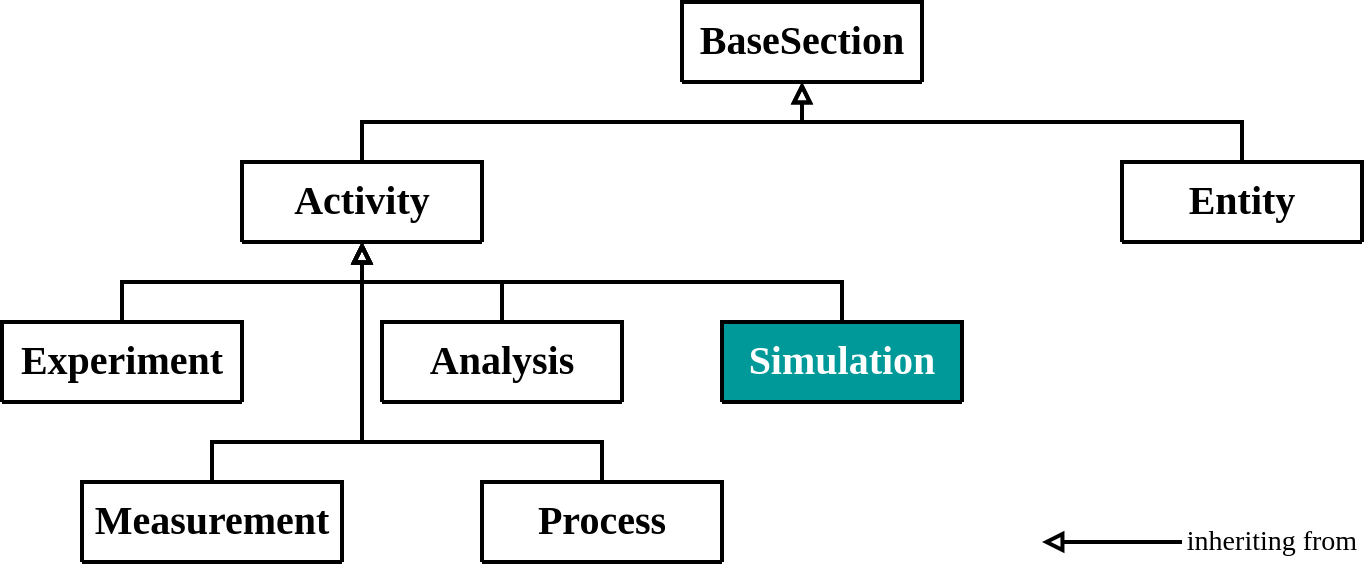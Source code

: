 <mxfile version="24.0.4" type="device">
  <diagram name="Page-1" id="Mv72YUwYb0mtkW0FlEv9">
    <mxGraphModel dx="1313" dy="769" grid="1" gridSize="10" guides="1" tooltips="1" connect="1" arrows="1" fold="1" page="1" pageScale="1" pageWidth="850" pageHeight="1100" math="0" shadow="0">
      <root>
        <mxCell id="0" />
        <mxCell id="1" parent="0" />
        <mxCell id="iAEeZ9S-SYxDuShbFOno-1" value="&lt;font style=&quot;font-size: 20px;&quot;&gt;BaseSection&lt;/font&gt;" style="swimlane;fontStyle=1;align=center;verticalAlign=top;childLayout=stackLayout;horizontal=1;startSize=40;horizontalStack=0;resizeParent=1;resizeParentMax=0;resizeLast=0;collapsible=1;marginBottom=0;whiteSpace=wrap;html=1;fontFamily=Titillium Web;strokeWidth=2;" parent="1" vertex="1" collapsed="1">
          <mxGeometry x="380" y="80" width="120" height="40" as="geometry">
            <mxRectangle x="170" y="110" width="170" height="48" as="alternateBounds" />
          </mxGeometry>
        </mxCell>
        <mxCell id="iAEeZ9S-SYxDuShbFOno-3" value="" style="line;strokeWidth=2;fillColor=none;align=left;verticalAlign=middle;spacingTop=-1;spacingLeft=3;spacingRight=3;rotatable=0;labelPosition=right;points=[];portConstraint=eastwest;strokeColor=inherit;fontFamily=Titillium Web;" parent="iAEeZ9S-SYxDuShbFOno-1" vertex="1">
          <mxGeometry y="40" width="170" height="8" as="geometry" />
        </mxCell>
        <mxCell id="iAEeZ9S-SYxDuShbFOno-30" style="edgeStyle=orthogonalEdgeStyle;rounded=0;orthogonalLoop=1;jettySize=auto;html=1;exitX=0.5;exitY=0;exitDx=0;exitDy=0;strokeWidth=2;endArrow=block;endFill=0;" parent="1" source="iAEeZ9S-SYxDuShbFOno-9" target="iAEeZ9S-SYxDuShbFOno-1" edge="1">
          <mxGeometry relative="1" as="geometry" />
        </mxCell>
        <mxCell id="iAEeZ9S-SYxDuShbFOno-9" value="&lt;font style=&quot;font-size: 20px;&quot;&gt;Activity&lt;/font&gt;" style="swimlane;fontStyle=1;align=center;verticalAlign=top;childLayout=stackLayout;horizontal=1;startSize=40;horizontalStack=0;resizeParent=1;resizeParentMax=0;resizeLast=0;collapsible=1;marginBottom=0;whiteSpace=wrap;html=1;fontFamily=Titillium Web;strokeWidth=2;" parent="1" vertex="1" collapsed="1">
          <mxGeometry x="160" y="160" width="120" height="40" as="geometry">
            <mxRectangle x="170" y="110" width="170" height="48" as="alternateBounds" />
          </mxGeometry>
        </mxCell>
        <mxCell id="iAEeZ9S-SYxDuShbFOno-10" value="" style="line;strokeWidth=2;fillColor=none;align=left;verticalAlign=middle;spacingTop=-1;spacingLeft=3;spacingRight=3;rotatable=0;labelPosition=right;points=[];portConstraint=eastwest;strokeColor=inherit;fontFamily=Titillium Web;" parent="iAEeZ9S-SYxDuShbFOno-9" vertex="1">
          <mxGeometry y="40" width="170" height="8" as="geometry" />
        </mxCell>
        <mxCell id="iAEeZ9S-SYxDuShbFOno-29" style="edgeStyle=orthogonalEdgeStyle;rounded=0;orthogonalLoop=1;jettySize=auto;html=1;exitX=0.5;exitY=0;exitDx=0;exitDy=0;strokeWidth=2;endArrow=block;endFill=0;" parent="1" source="iAEeZ9S-SYxDuShbFOno-11" target="iAEeZ9S-SYxDuShbFOno-1" edge="1">
          <mxGeometry relative="1" as="geometry" />
        </mxCell>
        <mxCell id="iAEeZ9S-SYxDuShbFOno-11" value="&lt;font style=&quot;font-size: 20px;&quot;&gt;Entity&lt;/font&gt;" style="swimlane;fontStyle=1;align=center;verticalAlign=top;childLayout=stackLayout;horizontal=1;startSize=40;horizontalStack=0;resizeParent=1;resizeParentMax=0;resizeLast=0;collapsible=1;marginBottom=0;whiteSpace=wrap;html=1;fontFamily=Titillium Web;strokeWidth=2;" parent="1" vertex="1" collapsed="1">
          <mxGeometry x="600" y="160" width="120" height="40" as="geometry">
            <mxRectangle x="170" y="110" width="170" height="48" as="alternateBounds" />
          </mxGeometry>
        </mxCell>
        <mxCell id="iAEeZ9S-SYxDuShbFOno-12" value="" style="line;strokeWidth=2;fillColor=none;align=left;verticalAlign=middle;spacingTop=-1;spacingLeft=3;spacingRight=3;rotatable=0;labelPosition=right;points=[];portConstraint=eastwest;strokeColor=inherit;fontFamily=Titillium Web;" parent="iAEeZ9S-SYxDuShbFOno-11" vertex="1">
          <mxGeometry y="40" width="170" height="8" as="geometry" />
        </mxCell>
        <mxCell id="iAEeZ9S-SYxDuShbFOno-24" style="edgeStyle=orthogonalEdgeStyle;rounded=0;orthogonalLoop=1;jettySize=auto;html=1;exitX=0.5;exitY=0;exitDx=0;exitDy=0;entryX=0.5;entryY=1;entryDx=0;entryDy=0;strokeWidth=2;endArrow=block;endFill=0;" parent="1" source="iAEeZ9S-SYxDuShbFOno-13" target="iAEeZ9S-SYxDuShbFOno-9" edge="1">
          <mxGeometry relative="1" as="geometry" />
        </mxCell>
        <mxCell id="iAEeZ9S-SYxDuShbFOno-13" value="&lt;font style=&quot;font-size: 20px;&quot;&gt;Experiment&lt;/font&gt;" style="swimlane;fontStyle=1;align=center;verticalAlign=top;childLayout=stackLayout;horizontal=1;startSize=40;horizontalStack=0;resizeParent=1;resizeParentMax=0;resizeLast=0;collapsible=1;marginBottom=0;whiteSpace=wrap;html=1;fontFamily=Titillium Web;strokeWidth=2;" parent="1" vertex="1" collapsed="1">
          <mxGeometry x="40" y="240" width="120" height="40" as="geometry">
            <mxRectangle x="170" y="110" width="170" height="48" as="alternateBounds" />
          </mxGeometry>
        </mxCell>
        <mxCell id="iAEeZ9S-SYxDuShbFOno-14" value="" style="line;strokeWidth=2;fillColor=none;align=left;verticalAlign=middle;spacingTop=-1;spacingLeft=3;spacingRight=3;rotatable=0;labelPosition=right;points=[];portConstraint=eastwest;strokeColor=inherit;fontFamily=Titillium Web;" parent="iAEeZ9S-SYxDuShbFOno-13" vertex="1">
          <mxGeometry y="40" width="170" height="8" as="geometry" />
        </mxCell>
        <mxCell id="iAEeZ9S-SYxDuShbFOno-26" style="edgeStyle=orthogonalEdgeStyle;rounded=0;orthogonalLoop=1;jettySize=auto;html=1;exitX=0.5;exitY=0;exitDx=0;exitDy=0;strokeWidth=2;endArrow=block;endFill=0;" parent="1" source="iAEeZ9S-SYxDuShbFOno-15" target="iAEeZ9S-SYxDuShbFOno-9" edge="1">
          <mxGeometry relative="1" as="geometry">
            <Array as="points">
              <mxPoint x="145" y="300" />
              <mxPoint x="220" y="300" />
            </Array>
          </mxGeometry>
        </mxCell>
        <mxCell id="iAEeZ9S-SYxDuShbFOno-15" value="&lt;font style=&quot;font-size: 20px;&quot;&gt;Measurement&lt;/font&gt;" style="swimlane;fontStyle=1;align=center;verticalAlign=top;childLayout=stackLayout;horizontal=1;startSize=40;horizontalStack=0;resizeParent=1;resizeParentMax=0;resizeLast=0;collapsible=1;marginBottom=0;whiteSpace=wrap;html=1;fontFamily=Titillium Web;strokeWidth=2;" parent="1" vertex="1" collapsed="1">
          <mxGeometry x="80" y="320" width="130" height="40" as="geometry">
            <mxRectangle x="170" y="110" width="170" height="48" as="alternateBounds" />
          </mxGeometry>
        </mxCell>
        <mxCell id="iAEeZ9S-SYxDuShbFOno-16" value="" style="line;strokeWidth=2;fillColor=none;align=left;verticalAlign=middle;spacingTop=-1;spacingLeft=3;spacingRight=3;rotatable=0;labelPosition=right;points=[];portConstraint=eastwest;strokeColor=inherit;fontFamily=Titillium Web;" parent="iAEeZ9S-SYxDuShbFOno-15" vertex="1">
          <mxGeometry y="40" width="170" height="8" as="geometry" />
        </mxCell>
        <mxCell id="iAEeZ9S-SYxDuShbFOno-27" style="edgeStyle=orthogonalEdgeStyle;rounded=0;orthogonalLoop=1;jettySize=auto;html=1;exitX=0.5;exitY=0;exitDx=0;exitDy=0;strokeWidth=2;endArrow=block;endFill=0;" parent="1" source="iAEeZ9S-SYxDuShbFOno-17" target="iAEeZ9S-SYxDuShbFOno-9" edge="1">
          <mxGeometry relative="1" as="geometry">
            <Array as="points">
              <mxPoint x="340" y="300" />
              <mxPoint x="220" y="300" />
            </Array>
          </mxGeometry>
        </mxCell>
        <mxCell id="iAEeZ9S-SYxDuShbFOno-17" value="&lt;font style=&quot;font-size: 20px;&quot;&gt;Process&lt;/font&gt;" style="swimlane;fontStyle=1;align=center;verticalAlign=top;childLayout=stackLayout;horizontal=1;startSize=40;horizontalStack=0;resizeParent=1;resizeParentMax=0;resizeLast=0;collapsible=1;marginBottom=0;whiteSpace=wrap;html=1;fontFamily=Titillium Web;strokeWidth=2;" parent="1" vertex="1" collapsed="1">
          <mxGeometry x="280" y="320" width="120" height="40" as="geometry">
            <mxRectangle x="170" y="110" width="170" height="48" as="alternateBounds" />
          </mxGeometry>
        </mxCell>
        <mxCell id="iAEeZ9S-SYxDuShbFOno-18" value="" style="line;strokeWidth=2;fillColor=none;align=left;verticalAlign=middle;spacingTop=-1;spacingLeft=3;spacingRight=3;rotatable=0;labelPosition=right;points=[];portConstraint=eastwest;strokeColor=inherit;fontFamily=Titillium Web;" parent="iAEeZ9S-SYxDuShbFOno-17" vertex="1">
          <mxGeometry y="40" width="170" height="8" as="geometry" />
        </mxCell>
        <mxCell id="iAEeZ9S-SYxDuShbFOno-25" style="edgeStyle=orthogonalEdgeStyle;rounded=0;orthogonalLoop=1;jettySize=auto;html=1;exitX=0.5;exitY=0;exitDx=0;exitDy=0;entryX=0.5;entryY=1;entryDx=0;entryDy=0;endArrow=block;endFill=0;strokeWidth=2;" parent="1" source="iAEeZ9S-SYxDuShbFOno-19" target="iAEeZ9S-SYxDuShbFOno-9" edge="1">
          <mxGeometry relative="1" as="geometry" />
        </mxCell>
        <mxCell id="iAEeZ9S-SYxDuShbFOno-19" value="&lt;font style=&quot;font-size: 20px;&quot;&gt;Analysis&lt;/font&gt;" style="swimlane;fontStyle=1;align=center;verticalAlign=top;childLayout=stackLayout;horizontal=1;startSize=40;horizontalStack=0;resizeParent=1;resizeParentMax=0;resizeLast=0;collapsible=1;marginBottom=0;whiteSpace=wrap;html=1;fontFamily=Titillium Web;strokeWidth=2;" parent="1" vertex="1" collapsed="1">
          <mxGeometry x="230" y="240" width="120" height="40" as="geometry">
            <mxRectangle x="170" y="110" width="170" height="48" as="alternateBounds" />
          </mxGeometry>
        </mxCell>
        <mxCell id="iAEeZ9S-SYxDuShbFOno-20" value="" style="line;strokeWidth=2;fillColor=none;align=left;verticalAlign=middle;spacingTop=-1;spacingLeft=3;spacingRight=3;rotatable=0;labelPosition=right;points=[];portConstraint=eastwest;strokeColor=inherit;fontFamily=Titillium Web;" parent="iAEeZ9S-SYxDuShbFOno-19" vertex="1">
          <mxGeometry y="40" width="170" height="8" as="geometry" />
        </mxCell>
        <mxCell id="iAEeZ9S-SYxDuShbFOno-28" style="edgeStyle=orthogonalEdgeStyle;rounded=0;orthogonalLoop=1;jettySize=auto;html=1;exitX=0.5;exitY=0;exitDx=0;exitDy=0;endArrow=block;endFill=0;strokeWidth=2;" parent="1" source="iAEeZ9S-SYxDuShbFOno-21" target="iAEeZ9S-SYxDuShbFOno-9" edge="1">
          <mxGeometry relative="1" as="geometry" />
        </mxCell>
        <mxCell id="iAEeZ9S-SYxDuShbFOno-21" value="&lt;font color=&quot;#ffffff&quot; style=&quot;font-size: 20px;&quot;&gt;Simulation&lt;/font&gt;" style="swimlane;fontStyle=1;align=center;verticalAlign=top;childLayout=stackLayout;horizontal=1;startSize=40;horizontalStack=0;resizeParent=1;resizeParentMax=0;resizeLast=0;collapsible=1;marginBottom=0;whiteSpace=wrap;html=1;fontFamily=Titillium Web;strokeWidth=2;fillColor=#009999;" parent="1" vertex="1" collapsed="1">
          <mxGeometry x="400" y="240" width="120" height="40" as="geometry">
            <mxRectangle x="170" y="110" width="170" height="48" as="alternateBounds" />
          </mxGeometry>
        </mxCell>
        <mxCell id="iAEeZ9S-SYxDuShbFOno-22" value="" style="line;strokeWidth=2;fillColor=none;align=left;verticalAlign=middle;spacingTop=-1;spacingLeft=3;spacingRight=3;rotatable=0;labelPosition=right;points=[];portConstraint=eastwest;strokeColor=inherit;fontFamily=Titillium Web;" parent="iAEeZ9S-SYxDuShbFOno-21" vertex="1">
          <mxGeometry y="40" width="170" height="8" as="geometry" />
        </mxCell>
        <mxCell id="iAEeZ9S-SYxDuShbFOno-31" value="" style="endArrow=none;html=1;rounded=0;strokeWidth=2;endFill=0;startArrow=block;startFill=0;" parent="1" edge="1">
          <mxGeometry width="50" height="50" relative="1" as="geometry">
            <mxPoint x="560" y="350" as="sourcePoint" />
            <mxPoint x="630" y="350" as="targetPoint" />
          </mxGeometry>
        </mxCell>
        <mxCell id="iAEeZ9S-SYxDuShbFOno-32" value="&lt;font style=&quot;font-size: 14px;&quot; face=&quot;Titillium Web&quot;&gt;inheriting from&lt;/font&gt;" style="text;html=1;align=center;verticalAlign=middle;whiteSpace=wrap;rounded=0;" parent="1" vertex="1">
          <mxGeometry x="630" y="340" width="90" height="20" as="geometry" />
        </mxCell>
      </root>
    </mxGraphModel>
  </diagram>
</mxfile>
